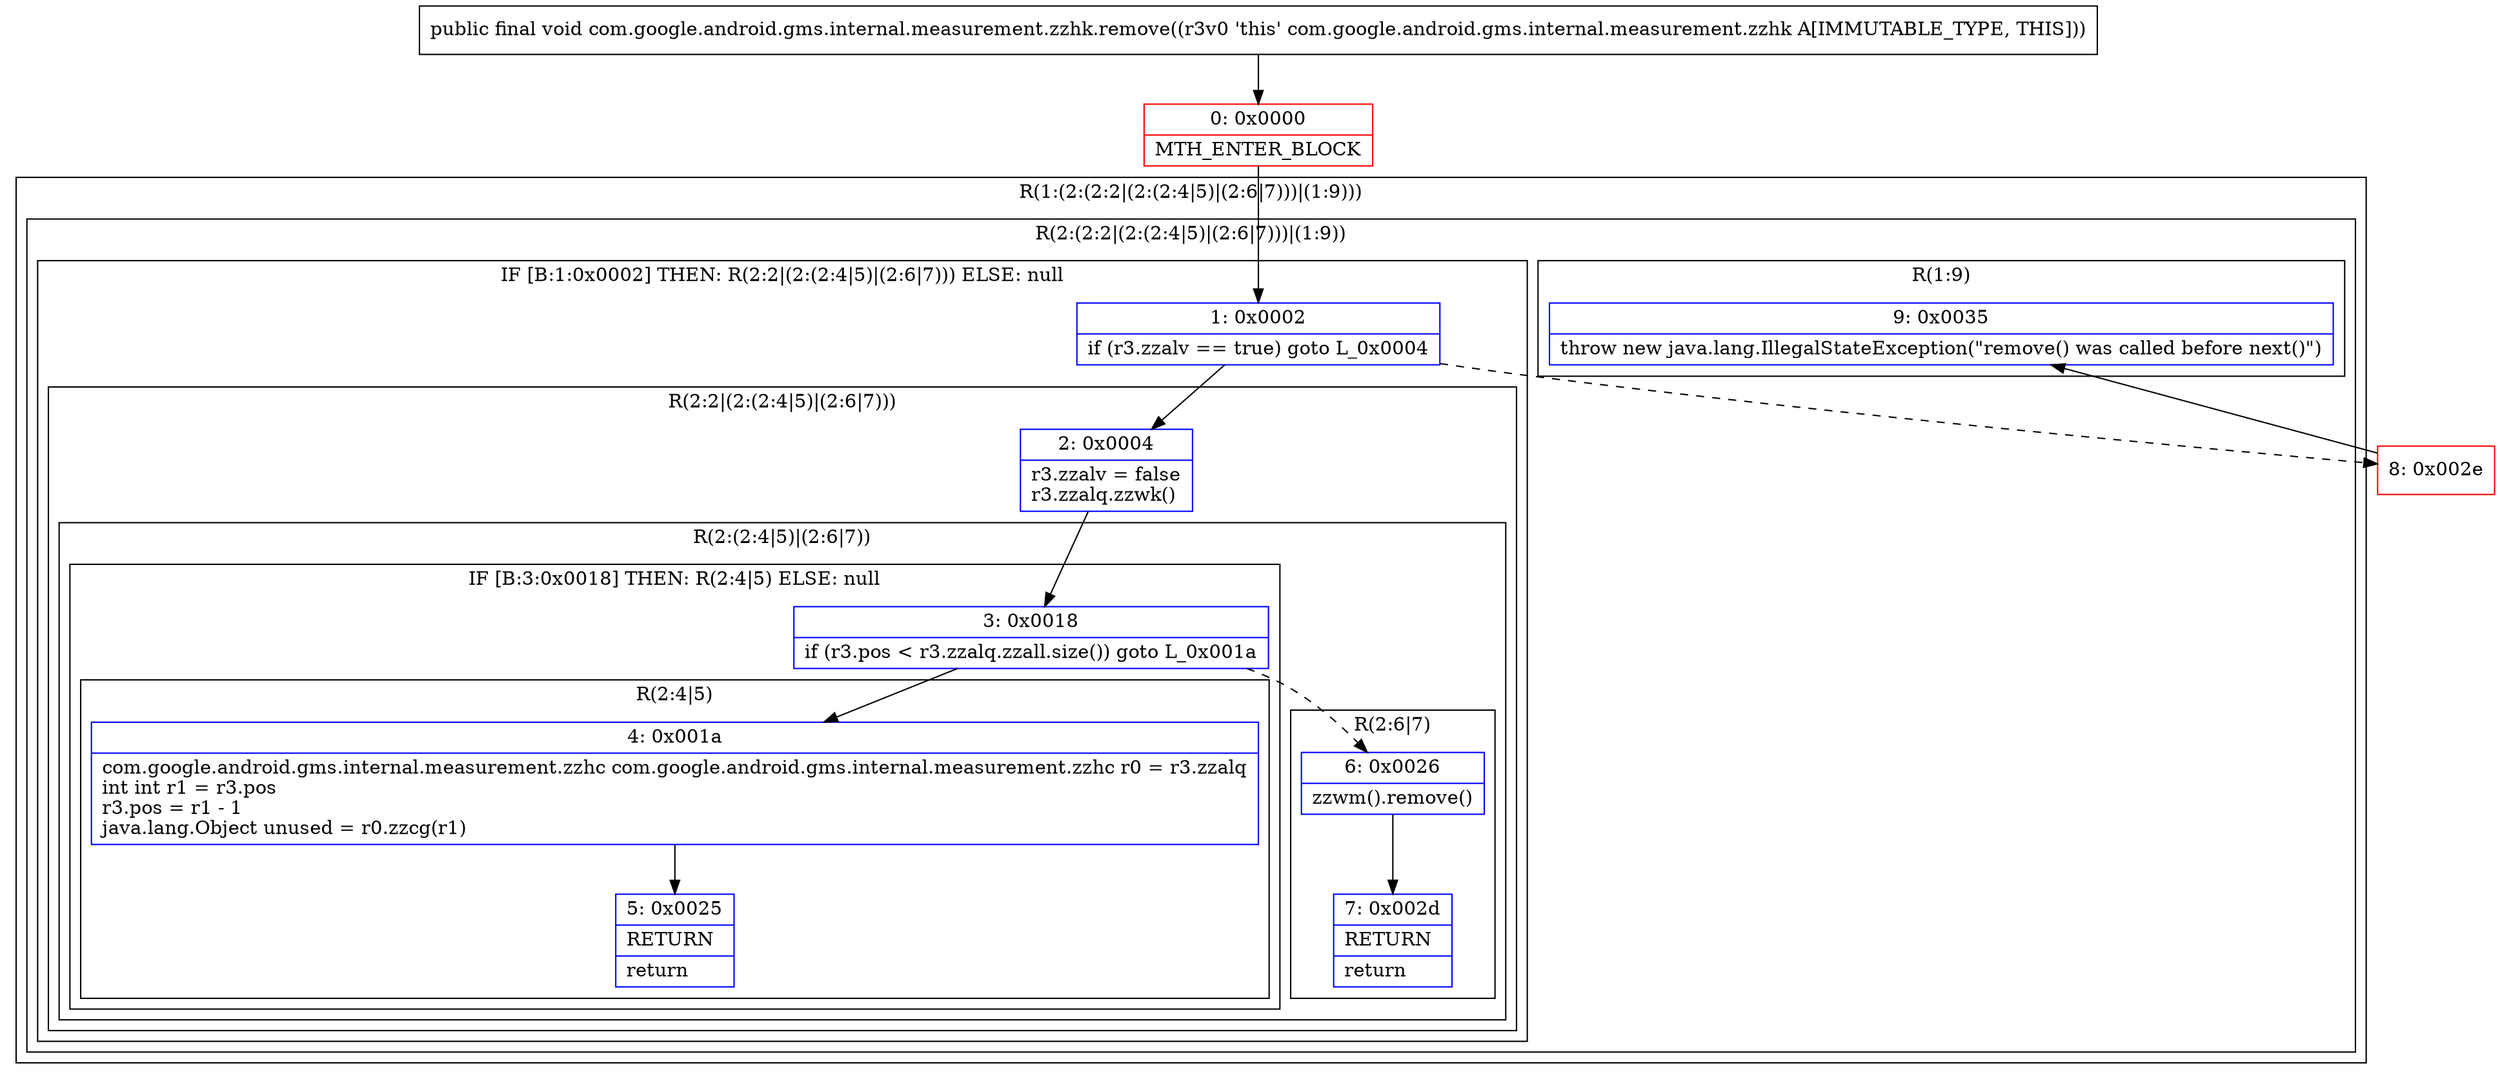 digraph "CFG forcom.google.android.gms.internal.measurement.zzhk.remove()V" {
subgraph cluster_Region_609489487 {
label = "R(1:(2:(2:2|(2:(2:4|5)|(2:6|7)))|(1:9)))";
node [shape=record,color=blue];
subgraph cluster_Region_1111340126 {
label = "R(2:(2:2|(2:(2:4|5)|(2:6|7)))|(1:9))";
node [shape=record,color=blue];
subgraph cluster_IfRegion_1295812004 {
label = "IF [B:1:0x0002] THEN: R(2:2|(2:(2:4|5)|(2:6|7))) ELSE: null";
node [shape=record,color=blue];
Node_1 [shape=record,label="{1\:\ 0x0002|if (r3.zzalv == true) goto L_0x0004\l}"];
subgraph cluster_Region_2048412961 {
label = "R(2:2|(2:(2:4|5)|(2:6|7)))";
node [shape=record,color=blue];
Node_2 [shape=record,label="{2\:\ 0x0004|r3.zzalv = false\lr3.zzalq.zzwk()\l}"];
subgraph cluster_Region_2128281159 {
label = "R(2:(2:4|5)|(2:6|7))";
node [shape=record,color=blue];
subgraph cluster_IfRegion_1374304902 {
label = "IF [B:3:0x0018] THEN: R(2:4|5) ELSE: null";
node [shape=record,color=blue];
Node_3 [shape=record,label="{3\:\ 0x0018|if (r3.pos \< r3.zzalq.zzall.size()) goto L_0x001a\l}"];
subgraph cluster_Region_842422186 {
label = "R(2:4|5)";
node [shape=record,color=blue];
Node_4 [shape=record,label="{4\:\ 0x001a|com.google.android.gms.internal.measurement.zzhc com.google.android.gms.internal.measurement.zzhc r0 = r3.zzalq\lint int r1 = r3.pos\lr3.pos = r1 \- 1\ljava.lang.Object unused = r0.zzcg(r1)\l}"];
Node_5 [shape=record,label="{5\:\ 0x0025|RETURN\l|return\l}"];
}
}
subgraph cluster_Region_2018673850 {
label = "R(2:6|7)";
node [shape=record,color=blue];
Node_6 [shape=record,label="{6\:\ 0x0026|zzwm().remove()\l}"];
Node_7 [shape=record,label="{7\:\ 0x002d|RETURN\l|return\l}"];
}
}
}
}
subgraph cluster_Region_1075556308 {
label = "R(1:9)";
node [shape=record,color=blue];
Node_9 [shape=record,label="{9\:\ 0x0035|throw new java.lang.IllegalStateException(\"remove() was called before next()\")\l}"];
}
}
}
Node_0 [shape=record,color=red,label="{0\:\ 0x0000|MTH_ENTER_BLOCK\l}"];
Node_8 [shape=record,color=red,label="{8\:\ 0x002e}"];
MethodNode[shape=record,label="{public final void com.google.android.gms.internal.measurement.zzhk.remove((r3v0 'this' com.google.android.gms.internal.measurement.zzhk A[IMMUTABLE_TYPE, THIS])) }"];
MethodNode -> Node_0;
Node_1 -> Node_2;
Node_1 -> Node_8[style=dashed];
Node_2 -> Node_3;
Node_3 -> Node_4;
Node_3 -> Node_6[style=dashed];
Node_4 -> Node_5;
Node_6 -> Node_7;
Node_0 -> Node_1;
Node_8 -> Node_9;
}

